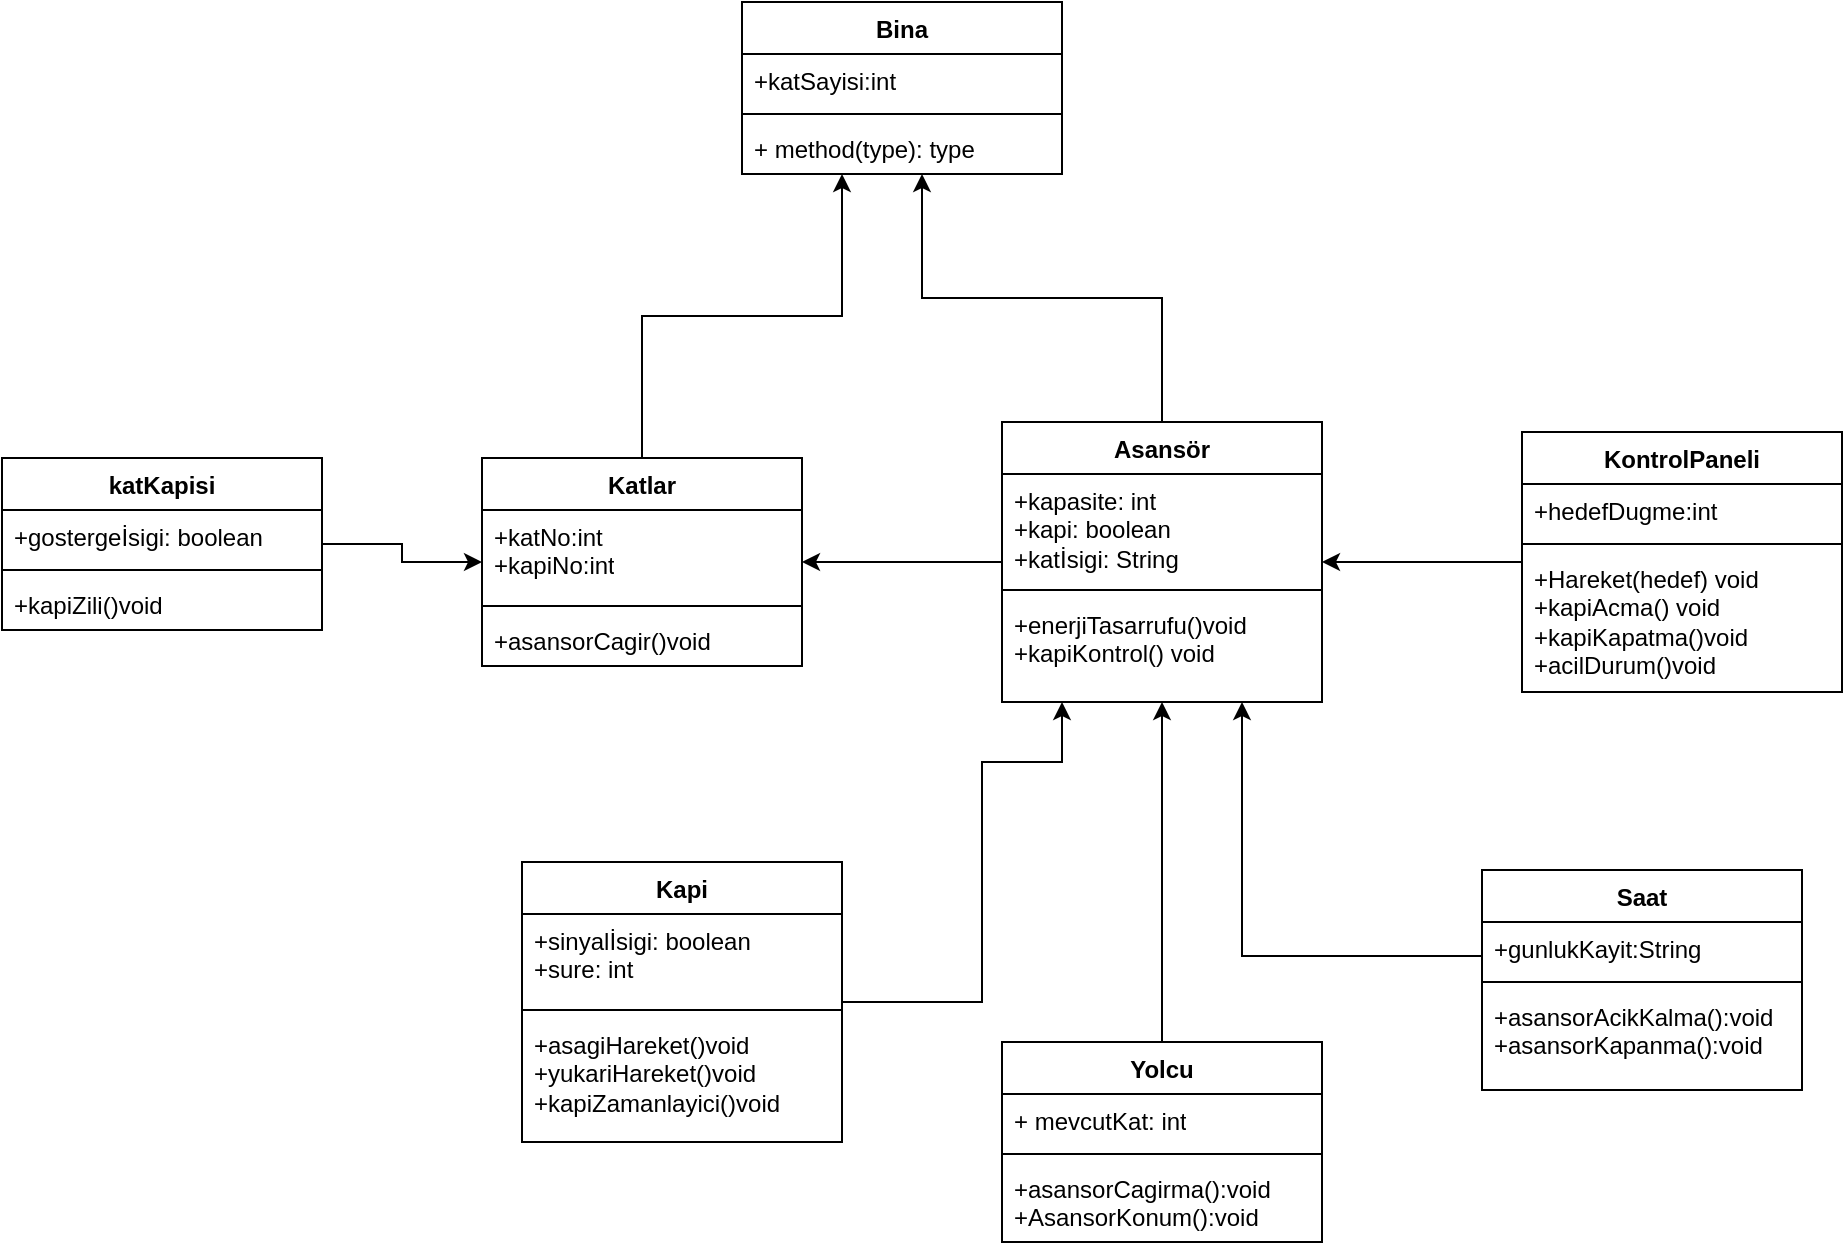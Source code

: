 <mxfile version="22.1.16" type="device">
  <diagram name="Sayfa -1" id="bz-tRLlOep99ASGNtKO4">
    <mxGraphModel dx="1518" dy="691" grid="1" gridSize="10" guides="1" tooltips="1" connect="1" arrows="1" fold="1" page="1" pageScale="1" pageWidth="827" pageHeight="1169" math="0" shadow="0">
      <root>
        <mxCell id="0" />
        <mxCell id="1" parent="0" />
        <mxCell id="_BTsTij5cM3WWsKpSIWu-25" style="edgeStyle=orthogonalEdgeStyle;rounded=0;orthogonalLoop=1;jettySize=auto;html=1;" edge="1" parent="1" source="_BTsTij5cM3WWsKpSIWu-1" target="_BTsTij5cM3WWsKpSIWu-10">
          <mxGeometry relative="1" as="geometry" />
        </mxCell>
        <mxCell id="_BTsTij5cM3WWsKpSIWu-39" style="edgeStyle=orthogonalEdgeStyle;rounded=0;orthogonalLoop=1;jettySize=auto;html=1;" edge="1" parent="1" source="_BTsTij5cM3WWsKpSIWu-1" target="_BTsTij5cM3WWsKpSIWu-26">
          <mxGeometry relative="1" as="geometry">
            <Array as="points">
              <mxPoint x="680" y="178" />
              <mxPoint x="560" y="178" />
            </Array>
          </mxGeometry>
        </mxCell>
        <mxCell id="_BTsTij5cM3WWsKpSIWu-1" value="Asansör" style="swimlane;fontStyle=1;align=center;verticalAlign=top;childLayout=stackLayout;horizontal=1;startSize=26;horizontalStack=0;resizeParent=1;resizeParentMax=0;resizeLast=0;collapsible=1;marginBottom=0;whiteSpace=wrap;html=1;" vertex="1" parent="1">
          <mxGeometry x="600" y="240" width="160" height="140" as="geometry" />
        </mxCell>
        <mxCell id="_BTsTij5cM3WWsKpSIWu-2" value="+kapasite: int&lt;br&gt;+kapi: boolean&lt;br&gt;+katİsigi: String" style="text;strokeColor=none;fillColor=none;align=left;verticalAlign=top;spacingLeft=4;spacingRight=4;overflow=hidden;rotatable=0;points=[[0,0.5],[1,0.5]];portConstraint=eastwest;whiteSpace=wrap;html=1;" vertex="1" parent="_BTsTij5cM3WWsKpSIWu-1">
          <mxGeometry y="26" width="160" height="54" as="geometry" />
        </mxCell>
        <mxCell id="_BTsTij5cM3WWsKpSIWu-3" value="" style="line;strokeWidth=1;fillColor=none;align=left;verticalAlign=middle;spacingTop=-1;spacingLeft=3;spacingRight=3;rotatable=0;labelPosition=right;points=[];portConstraint=eastwest;strokeColor=inherit;" vertex="1" parent="_BTsTij5cM3WWsKpSIWu-1">
          <mxGeometry y="80" width="160" height="8" as="geometry" />
        </mxCell>
        <mxCell id="_BTsTij5cM3WWsKpSIWu-4" value="+enerjiTasarrufu()void&lt;br&gt;+kapiKontrol() void" style="text;strokeColor=none;fillColor=none;align=left;verticalAlign=top;spacingLeft=4;spacingRight=4;overflow=hidden;rotatable=0;points=[[0,0.5],[1,0.5]];portConstraint=eastwest;whiteSpace=wrap;html=1;" vertex="1" parent="_BTsTij5cM3WWsKpSIWu-1">
          <mxGeometry y="88" width="160" height="52" as="geometry" />
        </mxCell>
        <mxCell id="_BTsTij5cM3WWsKpSIWu-24" style="edgeStyle=orthogonalEdgeStyle;rounded=0;orthogonalLoop=1;jettySize=auto;html=1;" edge="1" parent="1" source="_BTsTij5cM3WWsKpSIWu-5" target="_BTsTij5cM3WWsKpSIWu-1">
          <mxGeometry relative="1" as="geometry" />
        </mxCell>
        <mxCell id="_BTsTij5cM3WWsKpSIWu-5" value="KontrolPaneli" style="swimlane;fontStyle=1;align=center;verticalAlign=top;childLayout=stackLayout;horizontal=1;startSize=26;horizontalStack=0;resizeParent=1;resizeParentMax=0;resizeLast=0;collapsible=1;marginBottom=0;whiteSpace=wrap;html=1;" vertex="1" parent="1">
          <mxGeometry x="860" y="245" width="160" height="130" as="geometry" />
        </mxCell>
        <mxCell id="_BTsTij5cM3WWsKpSIWu-6" value="+hedefDugme:int" style="text;strokeColor=none;fillColor=none;align=left;verticalAlign=top;spacingLeft=4;spacingRight=4;overflow=hidden;rotatable=0;points=[[0,0.5],[1,0.5]];portConstraint=eastwest;whiteSpace=wrap;html=1;" vertex="1" parent="_BTsTij5cM3WWsKpSIWu-5">
          <mxGeometry y="26" width="160" height="26" as="geometry" />
        </mxCell>
        <mxCell id="_BTsTij5cM3WWsKpSIWu-7" value="" style="line;strokeWidth=1;fillColor=none;align=left;verticalAlign=middle;spacingTop=-1;spacingLeft=3;spacingRight=3;rotatable=0;labelPosition=right;points=[];portConstraint=eastwest;strokeColor=inherit;" vertex="1" parent="_BTsTij5cM3WWsKpSIWu-5">
          <mxGeometry y="52" width="160" height="8" as="geometry" />
        </mxCell>
        <mxCell id="_BTsTij5cM3WWsKpSIWu-9" value="+Hareket(hedef) void&lt;br&gt;+kapiAcma() void&lt;br&gt;+kapiKapatma()void&lt;br&gt;+acilDurum()void" style="text;strokeColor=none;fillColor=none;align=left;verticalAlign=top;spacingLeft=4;spacingRight=4;overflow=hidden;rotatable=0;points=[[0,0.5],[1,0.5]];portConstraint=eastwest;whiteSpace=wrap;html=1;" vertex="1" parent="_BTsTij5cM3WWsKpSIWu-5">
          <mxGeometry y="60" width="160" height="70" as="geometry" />
        </mxCell>
        <mxCell id="_BTsTij5cM3WWsKpSIWu-46" style="edgeStyle=orthogonalEdgeStyle;rounded=0;orthogonalLoop=1;jettySize=auto;html=1;" edge="1" parent="1" source="_BTsTij5cM3WWsKpSIWu-10" target="_BTsTij5cM3WWsKpSIWu-26">
          <mxGeometry relative="1" as="geometry">
            <Array as="points">
              <mxPoint x="420" y="187" />
              <mxPoint x="520" y="187" />
            </Array>
          </mxGeometry>
        </mxCell>
        <mxCell id="_BTsTij5cM3WWsKpSIWu-10" value="Katlar" style="swimlane;fontStyle=1;align=center;verticalAlign=top;childLayout=stackLayout;horizontal=1;startSize=26;horizontalStack=0;resizeParent=1;resizeParentMax=0;resizeLast=0;collapsible=1;marginBottom=0;whiteSpace=wrap;html=1;" vertex="1" parent="1">
          <mxGeometry x="340" y="258" width="160" height="104" as="geometry" />
        </mxCell>
        <mxCell id="_BTsTij5cM3WWsKpSIWu-11" value="+katNo:int&lt;br&gt;+kapiNo:int" style="text;strokeColor=none;fillColor=none;align=left;verticalAlign=top;spacingLeft=4;spacingRight=4;overflow=hidden;rotatable=0;points=[[0,0.5],[1,0.5]];portConstraint=eastwest;whiteSpace=wrap;html=1;" vertex="1" parent="_BTsTij5cM3WWsKpSIWu-10">
          <mxGeometry y="26" width="160" height="44" as="geometry" />
        </mxCell>
        <mxCell id="_BTsTij5cM3WWsKpSIWu-12" value="" style="line;strokeWidth=1;fillColor=none;align=left;verticalAlign=middle;spacingTop=-1;spacingLeft=3;spacingRight=3;rotatable=0;labelPosition=right;points=[];portConstraint=eastwest;strokeColor=inherit;" vertex="1" parent="_BTsTij5cM3WWsKpSIWu-10">
          <mxGeometry y="70" width="160" height="8" as="geometry" />
        </mxCell>
        <mxCell id="_BTsTij5cM3WWsKpSIWu-13" value="+asansorCagir()void" style="text;strokeColor=none;fillColor=none;align=left;verticalAlign=top;spacingLeft=4;spacingRight=4;overflow=hidden;rotatable=0;points=[[0,0.5],[1,0.5]];portConstraint=eastwest;whiteSpace=wrap;html=1;" vertex="1" parent="_BTsTij5cM3WWsKpSIWu-10">
          <mxGeometry y="78" width="160" height="26" as="geometry" />
        </mxCell>
        <mxCell id="_BTsTij5cM3WWsKpSIWu-23" style="edgeStyle=orthogonalEdgeStyle;rounded=0;orthogonalLoop=1;jettySize=auto;html=1;" edge="1" parent="1" source="_BTsTij5cM3WWsKpSIWu-14" target="_BTsTij5cM3WWsKpSIWu-1">
          <mxGeometry relative="1" as="geometry">
            <Array as="points">
              <mxPoint x="590" y="410" />
              <mxPoint x="630" y="410" />
            </Array>
          </mxGeometry>
        </mxCell>
        <mxCell id="_BTsTij5cM3WWsKpSIWu-14" value="Kapi" style="swimlane;fontStyle=1;align=center;verticalAlign=top;childLayout=stackLayout;horizontal=1;startSize=26;horizontalStack=0;resizeParent=1;resizeParentMax=0;resizeLast=0;collapsible=1;marginBottom=0;whiteSpace=wrap;html=1;" vertex="1" parent="1">
          <mxGeometry x="360" y="460" width="160" height="140" as="geometry" />
        </mxCell>
        <mxCell id="_BTsTij5cM3WWsKpSIWu-15" value="+sinyalİsigi: boolean&lt;br&gt;+sure: int" style="text;strokeColor=none;fillColor=none;align=left;verticalAlign=top;spacingLeft=4;spacingRight=4;overflow=hidden;rotatable=0;points=[[0,0.5],[1,0.5]];portConstraint=eastwest;whiteSpace=wrap;html=1;" vertex="1" parent="_BTsTij5cM3WWsKpSIWu-14">
          <mxGeometry y="26" width="160" height="44" as="geometry" />
        </mxCell>
        <mxCell id="_BTsTij5cM3WWsKpSIWu-16" value="" style="line;strokeWidth=1;fillColor=none;align=left;verticalAlign=middle;spacingTop=-1;spacingLeft=3;spacingRight=3;rotatable=0;labelPosition=right;points=[];portConstraint=eastwest;strokeColor=inherit;" vertex="1" parent="_BTsTij5cM3WWsKpSIWu-14">
          <mxGeometry y="70" width="160" height="8" as="geometry" />
        </mxCell>
        <mxCell id="_BTsTij5cM3WWsKpSIWu-17" value="+asagiHareket()void&lt;br&gt;+yukariHareket()void&lt;br&gt;+kapiZamanlayici()void" style="text;strokeColor=none;fillColor=none;align=left;verticalAlign=top;spacingLeft=4;spacingRight=4;overflow=hidden;rotatable=0;points=[[0,0.5],[1,0.5]];portConstraint=eastwest;whiteSpace=wrap;html=1;" vertex="1" parent="_BTsTij5cM3WWsKpSIWu-14">
          <mxGeometry y="78" width="160" height="62" as="geometry" />
        </mxCell>
        <mxCell id="_BTsTij5cM3WWsKpSIWu-36" style="edgeStyle=orthogonalEdgeStyle;rounded=0;orthogonalLoop=1;jettySize=auto;html=1;" edge="1" parent="1" source="_BTsTij5cM3WWsKpSIWu-18" target="_BTsTij5cM3WWsKpSIWu-10">
          <mxGeometry relative="1" as="geometry" />
        </mxCell>
        <mxCell id="_BTsTij5cM3WWsKpSIWu-18" value="katKapisi" style="swimlane;fontStyle=1;align=center;verticalAlign=top;childLayout=stackLayout;horizontal=1;startSize=26;horizontalStack=0;resizeParent=1;resizeParentMax=0;resizeLast=0;collapsible=1;marginBottom=0;whiteSpace=wrap;html=1;" vertex="1" parent="1">
          <mxGeometry x="100" y="258" width="160" height="86" as="geometry" />
        </mxCell>
        <mxCell id="_BTsTij5cM3WWsKpSIWu-19" value="+gostergeİsigi: boolean" style="text;strokeColor=none;fillColor=none;align=left;verticalAlign=top;spacingLeft=4;spacingRight=4;overflow=hidden;rotatable=0;points=[[0,0.5],[1,0.5]];portConstraint=eastwest;whiteSpace=wrap;html=1;" vertex="1" parent="_BTsTij5cM3WWsKpSIWu-18">
          <mxGeometry y="26" width="160" height="26" as="geometry" />
        </mxCell>
        <mxCell id="_BTsTij5cM3WWsKpSIWu-20" value="" style="line;strokeWidth=1;fillColor=none;align=left;verticalAlign=middle;spacingTop=-1;spacingLeft=3;spacingRight=3;rotatable=0;labelPosition=right;points=[];portConstraint=eastwest;strokeColor=inherit;" vertex="1" parent="_BTsTij5cM3WWsKpSIWu-18">
          <mxGeometry y="52" width="160" height="8" as="geometry" />
        </mxCell>
        <mxCell id="_BTsTij5cM3WWsKpSIWu-21" value="+kapiZili()void" style="text;strokeColor=none;fillColor=none;align=left;verticalAlign=top;spacingLeft=4;spacingRight=4;overflow=hidden;rotatable=0;points=[[0,0.5],[1,0.5]];portConstraint=eastwest;whiteSpace=wrap;html=1;" vertex="1" parent="_BTsTij5cM3WWsKpSIWu-18">
          <mxGeometry y="60" width="160" height="26" as="geometry" />
        </mxCell>
        <mxCell id="_BTsTij5cM3WWsKpSIWu-26" value="Bina" style="swimlane;fontStyle=1;align=center;verticalAlign=top;childLayout=stackLayout;horizontal=1;startSize=26;horizontalStack=0;resizeParent=1;resizeParentMax=0;resizeLast=0;collapsible=1;marginBottom=0;whiteSpace=wrap;html=1;" vertex="1" parent="1">
          <mxGeometry x="470" y="30" width="160" height="86" as="geometry" />
        </mxCell>
        <mxCell id="_BTsTij5cM3WWsKpSIWu-27" value="+katSayisi:int" style="text;strokeColor=none;fillColor=none;align=left;verticalAlign=top;spacingLeft=4;spacingRight=4;overflow=hidden;rotatable=0;points=[[0,0.5],[1,0.5]];portConstraint=eastwest;whiteSpace=wrap;html=1;" vertex="1" parent="_BTsTij5cM3WWsKpSIWu-26">
          <mxGeometry y="26" width="160" height="26" as="geometry" />
        </mxCell>
        <mxCell id="_BTsTij5cM3WWsKpSIWu-28" value="" style="line;strokeWidth=1;fillColor=none;align=left;verticalAlign=middle;spacingTop=-1;spacingLeft=3;spacingRight=3;rotatable=0;labelPosition=right;points=[];portConstraint=eastwest;strokeColor=inherit;" vertex="1" parent="_BTsTij5cM3WWsKpSIWu-26">
          <mxGeometry y="52" width="160" height="8" as="geometry" />
        </mxCell>
        <mxCell id="_BTsTij5cM3WWsKpSIWu-29" value="+ method(type): type" style="text;strokeColor=none;fillColor=none;align=left;verticalAlign=top;spacingLeft=4;spacingRight=4;overflow=hidden;rotatable=0;points=[[0,0.5],[1,0.5]];portConstraint=eastwest;whiteSpace=wrap;html=1;" vertex="1" parent="_BTsTij5cM3WWsKpSIWu-26">
          <mxGeometry y="60" width="160" height="26" as="geometry" />
        </mxCell>
        <mxCell id="_BTsTij5cM3WWsKpSIWu-35" style="edgeStyle=orthogonalEdgeStyle;rounded=0;orthogonalLoop=1;jettySize=auto;html=1;" edge="1" parent="1" source="_BTsTij5cM3WWsKpSIWu-30" target="_BTsTij5cM3WWsKpSIWu-1">
          <mxGeometry relative="1" as="geometry" />
        </mxCell>
        <mxCell id="_BTsTij5cM3WWsKpSIWu-30" value="Yolcu" style="swimlane;fontStyle=1;align=center;verticalAlign=top;childLayout=stackLayout;horizontal=1;startSize=26;horizontalStack=0;resizeParent=1;resizeParentMax=0;resizeLast=0;collapsible=1;marginBottom=0;whiteSpace=wrap;html=1;" vertex="1" parent="1">
          <mxGeometry x="600" y="550" width="160" height="100" as="geometry" />
        </mxCell>
        <mxCell id="_BTsTij5cM3WWsKpSIWu-31" value="+ mevcutKat: int" style="text;strokeColor=none;fillColor=none;align=left;verticalAlign=top;spacingLeft=4;spacingRight=4;overflow=hidden;rotatable=0;points=[[0,0.5],[1,0.5]];portConstraint=eastwest;whiteSpace=wrap;html=1;" vertex="1" parent="_BTsTij5cM3WWsKpSIWu-30">
          <mxGeometry y="26" width="160" height="26" as="geometry" />
        </mxCell>
        <mxCell id="_BTsTij5cM3WWsKpSIWu-32" value="" style="line;strokeWidth=1;fillColor=none;align=left;verticalAlign=middle;spacingTop=-1;spacingLeft=3;spacingRight=3;rotatable=0;labelPosition=right;points=[];portConstraint=eastwest;strokeColor=inherit;" vertex="1" parent="_BTsTij5cM3WWsKpSIWu-30">
          <mxGeometry y="52" width="160" height="8" as="geometry" />
        </mxCell>
        <mxCell id="_BTsTij5cM3WWsKpSIWu-33" value="+asansorCagirma():void&lt;br&gt;+AsansorKonum():void" style="text;strokeColor=none;fillColor=none;align=left;verticalAlign=top;spacingLeft=4;spacingRight=4;overflow=hidden;rotatable=0;points=[[0,0.5],[1,0.5]];portConstraint=eastwest;whiteSpace=wrap;html=1;" vertex="1" parent="_BTsTij5cM3WWsKpSIWu-30">
          <mxGeometry y="60" width="160" height="40" as="geometry" />
        </mxCell>
        <mxCell id="_BTsTij5cM3WWsKpSIWu-44" style="edgeStyle=orthogonalEdgeStyle;rounded=0;orthogonalLoop=1;jettySize=auto;html=1;" edge="1" parent="1" source="_BTsTij5cM3WWsKpSIWu-40" target="_BTsTij5cM3WWsKpSIWu-1">
          <mxGeometry relative="1" as="geometry">
            <mxPoint x="730" y="390" as="targetPoint" />
            <Array as="points">
              <mxPoint x="720" y="507" />
            </Array>
          </mxGeometry>
        </mxCell>
        <mxCell id="_BTsTij5cM3WWsKpSIWu-40" value="Saat" style="swimlane;fontStyle=1;align=center;verticalAlign=top;childLayout=stackLayout;horizontal=1;startSize=26;horizontalStack=0;resizeParent=1;resizeParentMax=0;resizeLast=0;collapsible=1;marginBottom=0;whiteSpace=wrap;html=1;" vertex="1" parent="1">
          <mxGeometry x="840" y="464" width="160" height="110" as="geometry" />
        </mxCell>
        <mxCell id="_BTsTij5cM3WWsKpSIWu-41" value="+gunlukKayit:String" style="text;strokeColor=none;fillColor=none;align=left;verticalAlign=top;spacingLeft=4;spacingRight=4;overflow=hidden;rotatable=0;points=[[0,0.5],[1,0.5]];portConstraint=eastwest;whiteSpace=wrap;html=1;" vertex="1" parent="_BTsTij5cM3WWsKpSIWu-40">
          <mxGeometry y="26" width="160" height="26" as="geometry" />
        </mxCell>
        <mxCell id="_BTsTij5cM3WWsKpSIWu-42" value="" style="line;strokeWidth=1;fillColor=none;align=left;verticalAlign=middle;spacingTop=-1;spacingLeft=3;spacingRight=3;rotatable=0;labelPosition=right;points=[];portConstraint=eastwest;strokeColor=inherit;" vertex="1" parent="_BTsTij5cM3WWsKpSIWu-40">
          <mxGeometry y="52" width="160" height="8" as="geometry" />
        </mxCell>
        <mxCell id="_BTsTij5cM3WWsKpSIWu-43" value="+asansorAcikKalma():void&lt;br&gt;+asansorKapanma():void" style="text;strokeColor=none;fillColor=none;align=left;verticalAlign=top;spacingLeft=4;spacingRight=4;overflow=hidden;rotatable=0;points=[[0,0.5],[1,0.5]];portConstraint=eastwest;whiteSpace=wrap;html=1;" vertex="1" parent="_BTsTij5cM3WWsKpSIWu-40">
          <mxGeometry y="60" width="160" height="50" as="geometry" />
        </mxCell>
      </root>
    </mxGraphModel>
  </diagram>
</mxfile>

